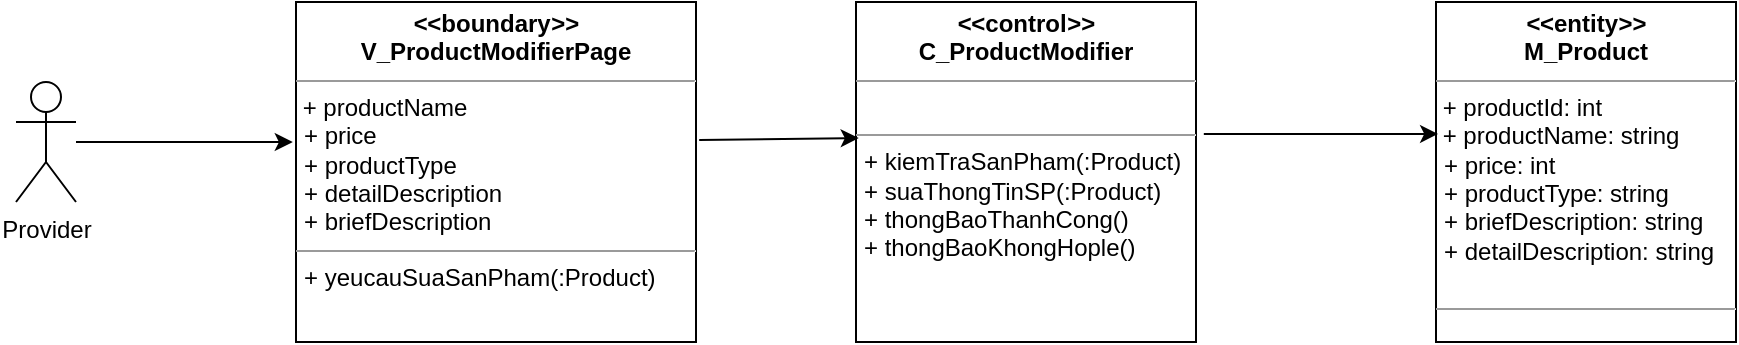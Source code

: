 <mxfile version="14.0.5" type="github">
  <diagram id="vo4pxGQF4mkmxWFb1wrV" name="Page-1">
    <mxGraphModel dx="1038" dy="548" grid="1" gridSize="10" guides="1" tooltips="1" connect="1" arrows="1" fold="1" page="1" pageScale="1" pageWidth="827" pageHeight="1169" math="0" shadow="0">
      <root>
        <mxCell id="0" />
        <mxCell id="1" parent="0" />
        <mxCell id="bvOYz8Wux1vd-rKvj6Pw-1" value="Provider" style="shape=umlActor;verticalLabelPosition=bottom;verticalAlign=top;html=1;" parent="1" vertex="1">
          <mxGeometry x="60" y="280" width="30" height="60" as="geometry" />
        </mxCell>
        <mxCell id="bvOYz8Wux1vd-rKvj6Pw-5" value="&lt;p style=&quot;margin: 0px ; margin-top: 4px ; text-align: center&quot;&gt;&lt;b&gt;&lt;i&gt;&amp;lt;&lt;/i&gt;&amp;lt;boundary&lt;i&gt;&amp;gt;&amp;gt;&lt;/i&gt;&lt;br&gt;V_ProductModifierPage&lt;/b&gt;&lt;/p&gt;&lt;hr size=&quot;1&quot;&gt;&amp;nbsp;+ productName&lt;br&gt;&lt;p style=&quot;margin: 0px ; margin-left: 4px&quot;&gt;+ price&lt;br&gt;&lt;/p&gt;&lt;p style=&quot;margin: 0px ; margin-left: 4px&quot;&gt;+ productType&lt;br&gt;&lt;/p&gt;&lt;p style=&quot;margin: 0px ; margin-left: 4px&quot;&gt;+ detailDescription&lt;br&gt;&lt;/p&gt;&lt;p style=&quot;margin: 0px ; margin-left: 4px&quot;&gt;+ briefDescription&lt;br&gt;&lt;/p&gt;&lt;hr size=&quot;1&quot;&gt;&lt;p style=&quot;margin: 0px ; margin-left: 4px&quot;&gt;+ yeucauSuaSanPham(:Product)&lt;br&gt;&lt;/p&gt;" style="verticalAlign=top;align=left;overflow=fill;fontSize=12;fontFamily=Helvetica;html=1;" parent="1" vertex="1">
          <mxGeometry x="200" y="240" width="200" height="170" as="geometry" />
        </mxCell>
        <mxCell id="bvOYz8Wux1vd-rKvj6Pw-6" value="&lt;p style=&quot;margin: 0px ; margin-top: 4px ; text-align: center&quot;&gt;&lt;b&gt;&lt;i&gt;&amp;lt;&lt;/i&gt;&amp;lt;control&lt;i&gt;&amp;gt;&amp;gt;&lt;/i&gt;&lt;br&gt;C_ProductModifier&lt;/b&gt;&lt;/p&gt;&lt;hr size=&quot;1&quot;&gt;&lt;br&gt;&lt;hr size=&quot;1&quot;&gt;&lt;p style=&quot;margin: 0px ; margin-left: 4px&quot;&gt;+ kiemTraSanPham(:Product)&lt;br&gt;&lt;/p&gt;&lt;p style=&quot;margin: 0px ; margin-left: 4px&quot;&gt;+ suaThongTinSP(:Product)&lt;/p&gt;&lt;p style=&quot;margin: 0px ; margin-left: 4px&quot;&gt;+ thongBaoThanhCong()&lt;/p&gt;&lt;p style=&quot;margin: 0px ; margin-left: 4px&quot;&gt;+ thongBaoKhongHople()&lt;/p&gt;" style="verticalAlign=top;align=left;overflow=fill;fontSize=12;fontFamily=Helvetica;html=1;" parent="1" vertex="1">
          <mxGeometry x="480" y="240" width="170" height="170" as="geometry" />
        </mxCell>
        <mxCell id="bvOYz8Wux1vd-rKvj6Pw-9" value="" style="endArrow=classic;html=1;exitX=1.008;exitY=0.406;exitDx=0;exitDy=0;exitPerimeter=0;entryX=0.008;entryY=0.4;entryDx=0;entryDy=0;entryPerimeter=0;" parent="1" source="bvOYz8Wux1vd-rKvj6Pw-5" target="bvOYz8Wux1vd-rKvj6Pw-6" edge="1">
          <mxGeometry width="50" height="50" relative="1" as="geometry">
            <mxPoint x="390" y="320" as="sourcePoint" />
            <mxPoint x="440" y="270" as="targetPoint" />
          </mxGeometry>
        </mxCell>
        <mxCell id="bvOYz8Wux1vd-rKvj6Pw-10" value="" style="endArrow=classic;html=1;entryX=-0.008;entryY=0.412;entryDx=0;entryDy=0;entryPerimeter=0;" parent="1" source="bvOYz8Wux1vd-rKvj6Pw-1" target="bvOYz8Wux1vd-rKvj6Pw-5" edge="1">
          <mxGeometry width="50" height="50" relative="1" as="geometry">
            <mxPoint x="390" y="320" as="sourcePoint" />
            <mxPoint x="440" y="270" as="targetPoint" />
          </mxGeometry>
        </mxCell>
        <mxCell id="bvOYz8Wux1vd-rKvj6Pw-11" value="&lt;p style=&quot;margin: 0px ; margin-top: 4px ; text-align: center&quot;&gt;&lt;b&gt;&lt;i&gt;&amp;lt;&lt;/i&gt;&amp;lt;entity&lt;i&gt;&amp;gt;&amp;gt;&lt;/i&gt;&lt;br&gt;M_Product&lt;/b&gt;&lt;/p&gt;&lt;hr size=&quot;1&quot;&gt;&lt;div&gt;&amp;nbsp;+ productId: int&lt;br&gt;&lt;/div&gt;&lt;div&gt;&amp;nbsp;+ productName: string&lt;br&gt;&lt;/div&gt;&lt;p style=&quot;margin: 0px ; margin-left: 4px&quot;&gt;+ price: int&lt;br&gt;&lt;/p&gt;&lt;p style=&quot;margin: 0px ; margin-left: 4px&quot;&gt;+ productType: string&lt;br&gt;&lt;/p&gt;&lt;p style=&quot;margin: 0px ; margin-left: 4px&quot;&gt;+ briefDescription: string&lt;br&gt;&lt;/p&gt;&lt;p style=&quot;margin: 0px ; margin-left: 4px&quot;&gt;+ detailDescription: string&lt;br&gt;&lt;/p&gt;&amp;nbsp;&lt;br&gt;&lt;hr size=&quot;1&quot;&gt;&lt;p style=&quot;margin: 0px ; margin-left: 4px&quot;&gt;&lt;br&gt;&lt;br&gt;&lt;/p&gt;" style="verticalAlign=top;align=left;overflow=fill;fontSize=12;fontFamily=Helvetica;html=1;" parent="1" vertex="1">
          <mxGeometry x="770" y="240" width="150" height="170" as="geometry" />
        </mxCell>
        <mxCell id="bvOYz8Wux1vd-rKvj6Pw-16" value="" style="endArrow=classic;html=1;exitX=1.023;exitY=0.388;exitDx=0;exitDy=0;exitPerimeter=0;entryX=0.007;entryY=0.388;entryDx=0;entryDy=0;entryPerimeter=0;" parent="1" source="bvOYz8Wux1vd-rKvj6Pw-6" target="bvOYz8Wux1vd-rKvj6Pw-11" edge="1">
          <mxGeometry width="50" height="50" relative="1" as="geometry">
            <mxPoint x="590" y="320" as="sourcePoint" />
            <mxPoint x="640" y="270" as="targetPoint" />
          </mxGeometry>
        </mxCell>
      </root>
    </mxGraphModel>
  </diagram>
</mxfile>
